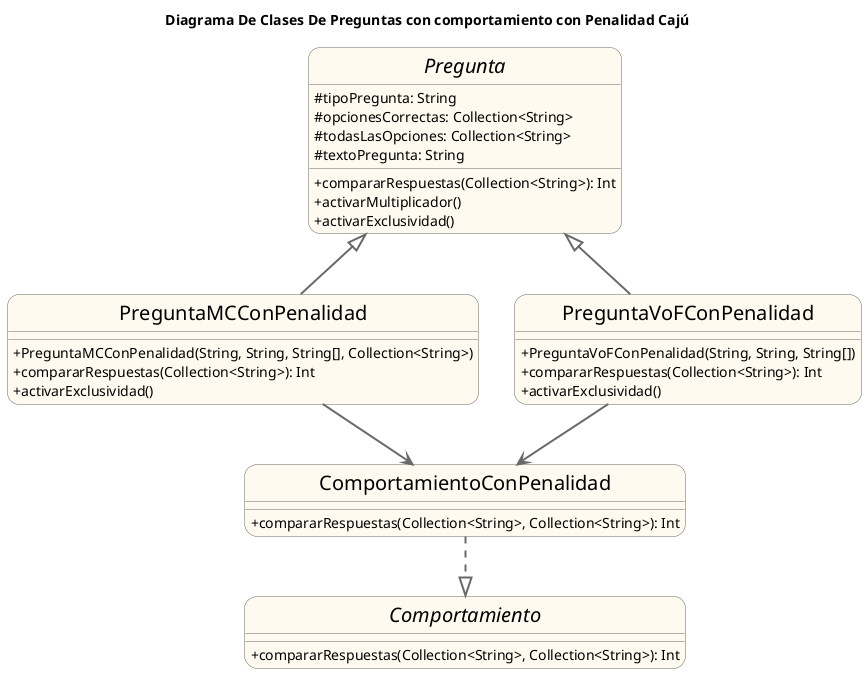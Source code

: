 @startuml TP2

title Diagrama De Clases De Preguntas con comportamiento con Penalidad Cajú

hide circle
skinparam classAttributeIconSize 0
skinparam roundcorner 25
skinparam sequenceArrowThickness 2
skinparam classFontSize 20

skinparam class {
BackgroundColor FloralWhite
ArrowColor DimGray
BorderColor DimGray
}

abstract class Pregunta{
        # tipoPregunta: String
        # opcionesCorrectas: Collection<String>
        # todasLasOpciones: Collection<String>
        # textoPregunta: String
        + compararRespuestas(Collection<String>): Int
        + activarMultiplicador()
        + activarExclusividad()
}

class PreguntaMCConPenalidad{
        + PreguntaMCConPenalidad(String, String, String[], Collection<String>)
        + compararRespuestas(Collection<String>): Int
        + activarExclusividad()
}

class PreguntaVoFConPenalidad{
        + PreguntaVoFConPenalidad(String, String, String[])
        + compararRespuestas(Collection<String>): Int
        + activarExclusividad()
}

interface Comportamiento{
        + compararRespuestas(Collection<String>, Collection<String>): Int
}

class ComportamientoConPenalidad{
        + compararRespuestas(Collection<String>, Collection<String>): Int
}


PreguntaMCConPenalidad -up-|> Pregunta
PreguntaVoFConPenalidad -up-|> Pregunta

ComportamientoConPenalidad ..|> Comportamiento

PreguntaVoFConPenalidad --> ComportamientoConPenalidad
PreguntaMCConPenalidad --> ComportamientoConPenalidad



@enduml